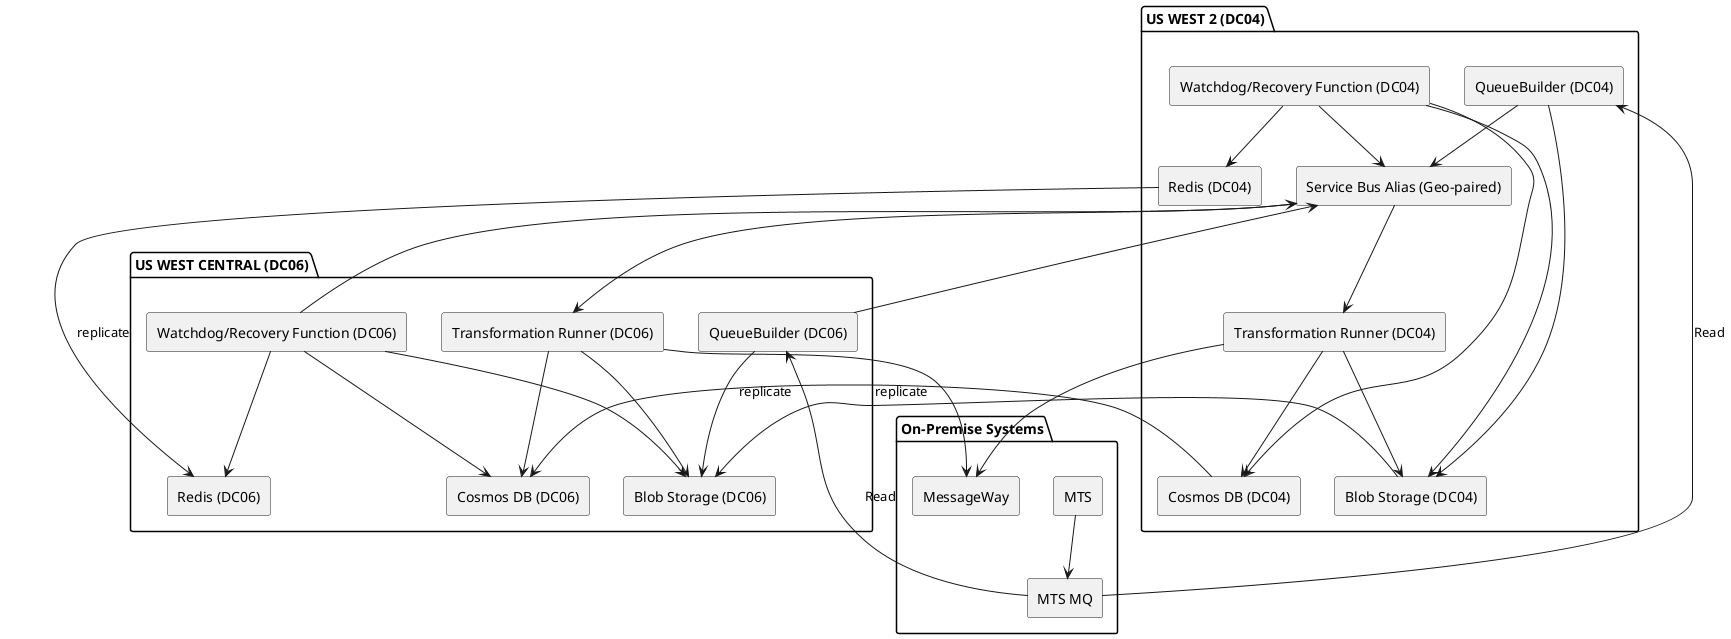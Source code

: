 @startuml
skinparam componentStyle rectangle
skinparam defaultTextAlignment center

' On-Premise Systems
package "On-Premise Systems" {
    [MTS]
    [MTS MQ]
    [MessageWay]
    [MTS] --> [MTS MQ]
}

' US WEST 2 Region
package "US WEST 2 (DC04)" {
    [QueueBuilder (DC04)]
    [Transformation Runner (DC04)]
    [Watchdog/Recovery Function (DC04)]
    [Blob Storage (DC04)]
    [Cosmos DB (DC04)]
    [Redis (DC04)]
    [Service Bus Alias (Geo-paired)]

    [MTS MQ] --> [QueueBuilder (DC04)] : Read

    [QueueBuilder (DC04)] --> [Blob Storage (DC04)]
    [QueueBuilder (DC04)] --> [Service Bus Alias (Geo-paired)]

    [Service Bus Alias (Geo-paired)] --> [Transformation Runner (DC04)]
    [Transformation Runner (DC04)] --> [Cosmos DB (DC04)]
    [Transformation Runner (DC04)] --> [Blob Storage (DC04)]
    [Transformation Runner (DC04)] --> [MessageWay]

    [Watchdog/Recovery Function (DC04)] --> [Blob Storage (DC04)]
    [Watchdog/Recovery Function (DC04)] --> [Cosmos DB (DC04)]
    [Watchdog/Recovery Function (DC04)] --> [Service Bus Alias (Geo-paired)]
    [Watchdog/Recovery Function (DC04)] --> [Redis (DC04)]
}

' US WEST CENTRAL Region
package "US WEST CENTRAL (DC06)" {
    [QueueBuilder (DC06)]
    [Transformation Runner (DC06)]
    [Watchdog/Recovery Function (DC06)]
    [Blob Storage (DC06)]
    [Cosmos DB (DC06)]
    [Redis (DC06)]
    [Service Bus Alias (Geo-paired)]

    [MTS MQ] --> [QueueBuilder (DC06)] : Read

    [QueueBuilder (DC06)] --> [Blob Storage (DC06)]
    [QueueBuilder (DC06)] --> [Service Bus Alias (Geo-paired)]

    [Service Bus Alias (Geo-paired)] --> [Transformation Runner (DC06)]
    [Transformation Runner (DC06)] --> [Cosmos DB (DC06)]
    [Transformation Runner (DC06)] --> [Blob Storage (DC06)]
    [Transformation Runner (DC06)] --> [MessageWay]

    [Watchdog/Recovery Function (DC06)] --> [Blob Storage (DC06)]
    [Watchdog/Recovery Function (DC06)] --> [Cosmos DB (DC06)]
    [Watchdog/Recovery Function (DC06)] --> [Service Bus Alias (Geo-paired)]
    [Watchdog/Recovery Function (DC06)] --> [Redis (DC06)]
}

' Replication arrows between DC04 and DC06
[Blob Storage (DC04)] --> [Blob Storage (DC06)] : replicate
[Cosmos DB (DC04)] --> [Cosmos DB (DC06)] : replicate
[Redis (DC04)] --> [Redis (DC06)] : replicate

@enduml